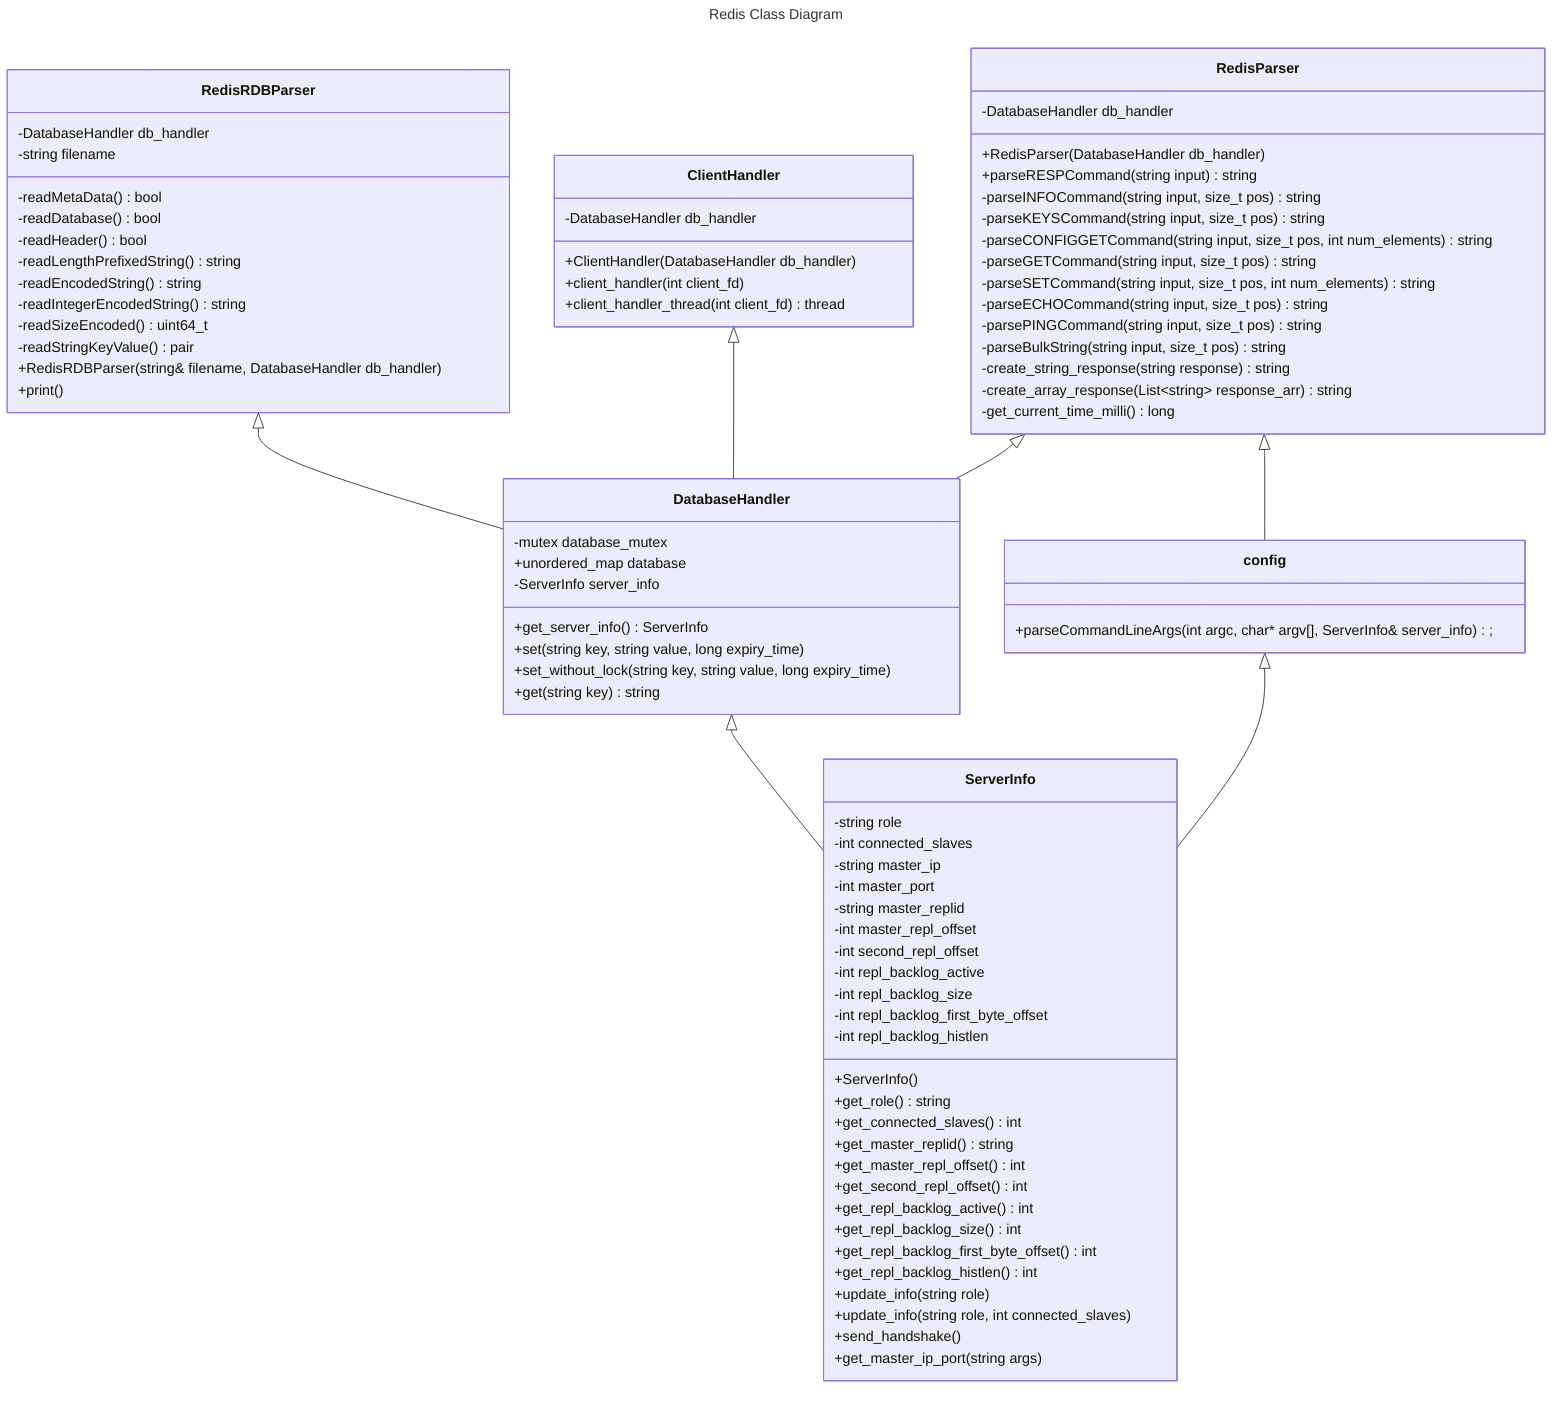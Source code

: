 ---
title: Redis Class Diagram
---
classDiagram
    RedisRDBParser <|-- DatabaseHandler
    ClientHandler <|-- DatabaseHandler
    RedisParser <|-- DatabaseHandler
    DatabaseHandler <|-- ServerInfo
    config <|-- ServerInfo
    RedisParser <|-- config
    class RedisRDBParser{
        -DatabaseHandler db_handler
        -string filename
        -readMetaData() bool
        -readDatabase() bool
        -readHeader() bool
        -readLengthPrefixedString() string
        -readEncodedString() string
        -readIntegerEncodedString() string
        -readSizeEncoded() uint64_t
        -readStringKeyValue() pair
        +RedisRDBParser(string& filename, DatabaseHandler db_handler)
        +print()
    }
    class DatabaseHandler{
        -mutex database_mutex
        +unordered_map database
        -ServerInfo server_info
        +get_server_info() ServerInfo
        +set(string key, string value, long expiry_time) 
        +set_without_lock(string key, string value, long expiry_time)
        +get(string key) string
    }
    class ClientHandler{ 
        +ClientHandler(DatabaseHandler db_handler)
        +client_handler(int client_fd)
        +client_handler_thread(int client_fd) thread
        -DatabaseHandler db_handler
    }
    class RedisParser{
        +RedisParser(DatabaseHandler db_handler)
        +parseRESPCommand(string input) string
        -DatabaseHandler db_handler
        -parseINFOCommand(string input, size_t pos) string
        -parseKEYSCommand(string input, size_t pos) string
        -parseCONFIGGETCommand(string input, size_t pos, int num_elements) string
        -parseGETCommand(string input, size_t pos) string
        -parseSETCommand(string input, size_t pos, int num_elements) string
        -parseECHOCommand(string input, size_t pos) string
        -parsePINGCommand(string input, size_t pos) string
        -parseBulkString(string input, size_t pos) string
        -create_string_response(string response) string
        -create_array_response(List~string~ response_arr) string
        -get_current_time_milli() long
    }
    class ServerInfo{
        +ServerInfo()
        +get_role() string
        +get_connected_slaves() int
        +get_master_replid() string
        +get_master_repl_offset() int
        +get_second_repl_offset() int
        +get_repl_backlog_active() int
        +get_repl_backlog_size() int
        +get_repl_backlog_first_byte_offset() int
        +get_repl_backlog_histlen() int
        +update_info(string role)
        +update_info(string role, int connected_slaves)
        +send_handshake()
        +get_master_ip_port(string args)

        -string role
        -int connected_slaves
        -string master_ip
        -int master_port
        -string master_replid
        -int master_repl_offset
        -int second_repl_offset
        -int repl_backlog_active
        -int repl_backlog_size
        -int repl_backlog_first_byte_offset
        -int repl_backlog_histlen
    }
    class config{
        +parseCommandLineArgs(int argc, char* argv[], ServerInfo& server_info);
    }